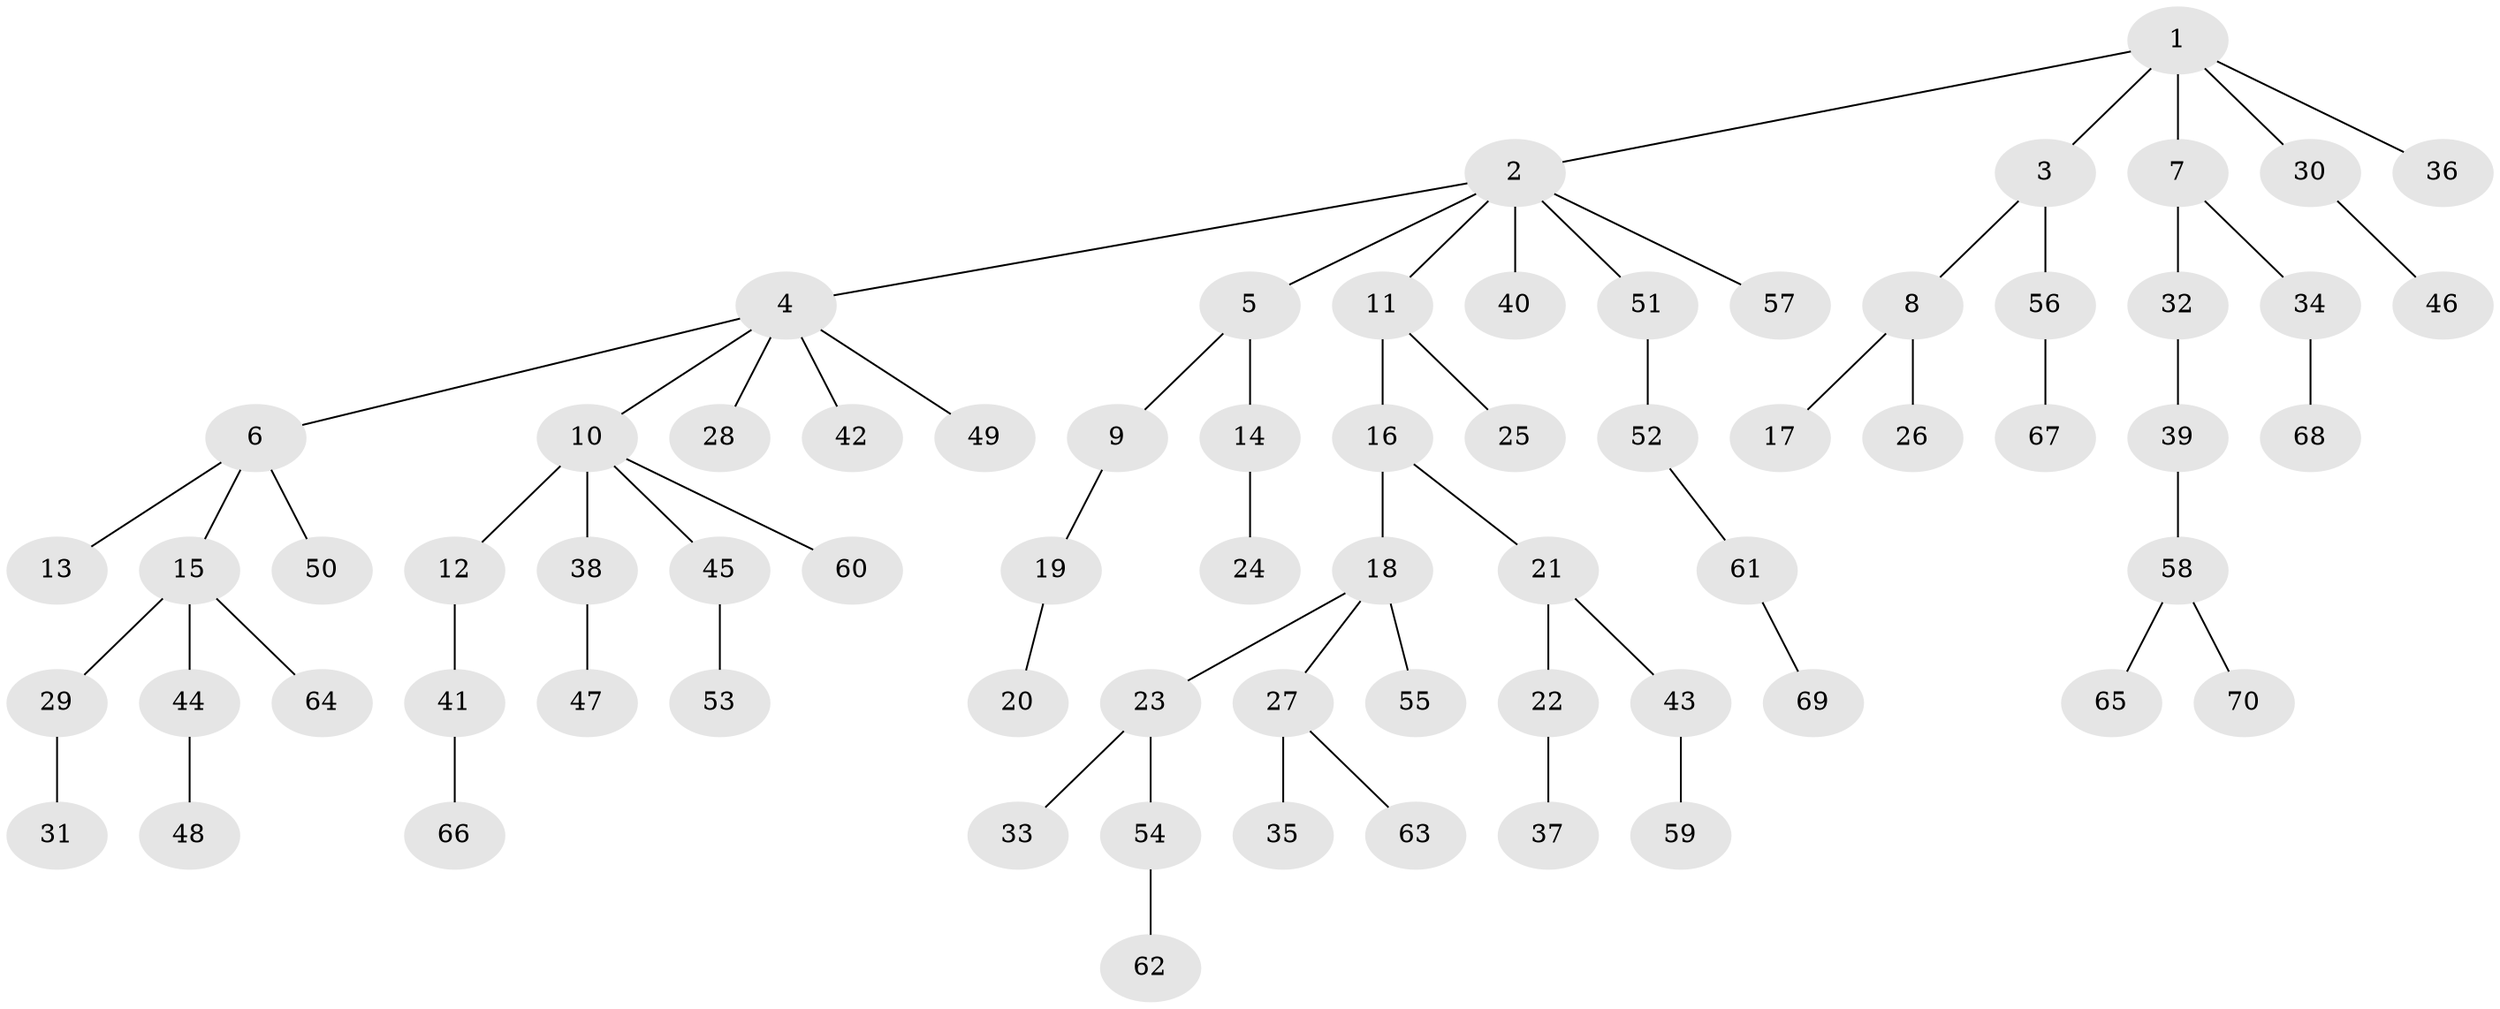 // Generated by graph-tools (version 1.1) at 2025/02/03/09/25 03:02:20]
// undirected, 70 vertices, 69 edges
graph export_dot {
graph [start="1"]
  node [color=gray90,style=filled];
  1;
  2;
  3;
  4;
  5;
  6;
  7;
  8;
  9;
  10;
  11;
  12;
  13;
  14;
  15;
  16;
  17;
  18;
  19;
  20;
  21;
  22;
  23;
  24;
  25;
  26;
  27;
  28;
  29;
  30;
  31;
  32;
  33;
  34;
  35;
  36;
  37;
  38;
  39;
  40;
  41;
  42;
  43;
  44;
  45;
  46;
  47;
  48;
  49;
  50;
  51;
  52;
  53;
  54;
  55;
  56;
  57;
  58;
  59;
  60;
  61;
  62;
  63;
  64;
  65;
  66;
  67;
  68;
  69;
  70;
  1 -- 2;
  1 -- 3;
  1 -- 7;
  1 -- 30;
  1 -- 36;
  2 -- 4;
  2 -- 5;
  2 -- 11;
  2 -- 40;
  2 -- 51;
  2 -- 57;
  3 -- 8;
  3 -- 56;
  4 -- 6;
  4 -- 10;
  4 -- 28;
  4 -- 42;
  4 -- 49;
  5 -- 9;
  5 -- 14;
  6 -- 13;
  6 -- 15;
  6 -- 50;
  7 -- 32;
  7 -- 34;
  8 -- 17;
  8 -- 26;
  9 -- 19;
  10 -- 12;
  10 -- 38;
  10 -- 45;
  10 -- 60;
  11 -- 16;
  11 -- 25;
  12 -- 41;
  14 -- 24;
  15 -- 29;
  15 -- 44;
  15 -- 64;
  16 -- 18;
  16 -- 21;
  18 -- 23;
  18 -- 27;
  18 -- 55;
  19 -- 20;
  21 -- 22;
  21 -- 43;
  22 -- 37;
  23 -- 33;
  23 -- 54;
  27 -- 35;
  27 -- 63;
  29 -- 31;
  30 -- 46;
  32 -- 39;
  34 -- 68;
  38 -- 47;
  39 -- 58;
  41 -- 66;
  43 -- 59;
  44 -- 48;
  45 -- 53;
  51 -- 52;
  52 -- 61;
  54 -- 62;
  56 -- 67;
  58 -- 65;
  58 -- 70;
  61 -- 69;
}
